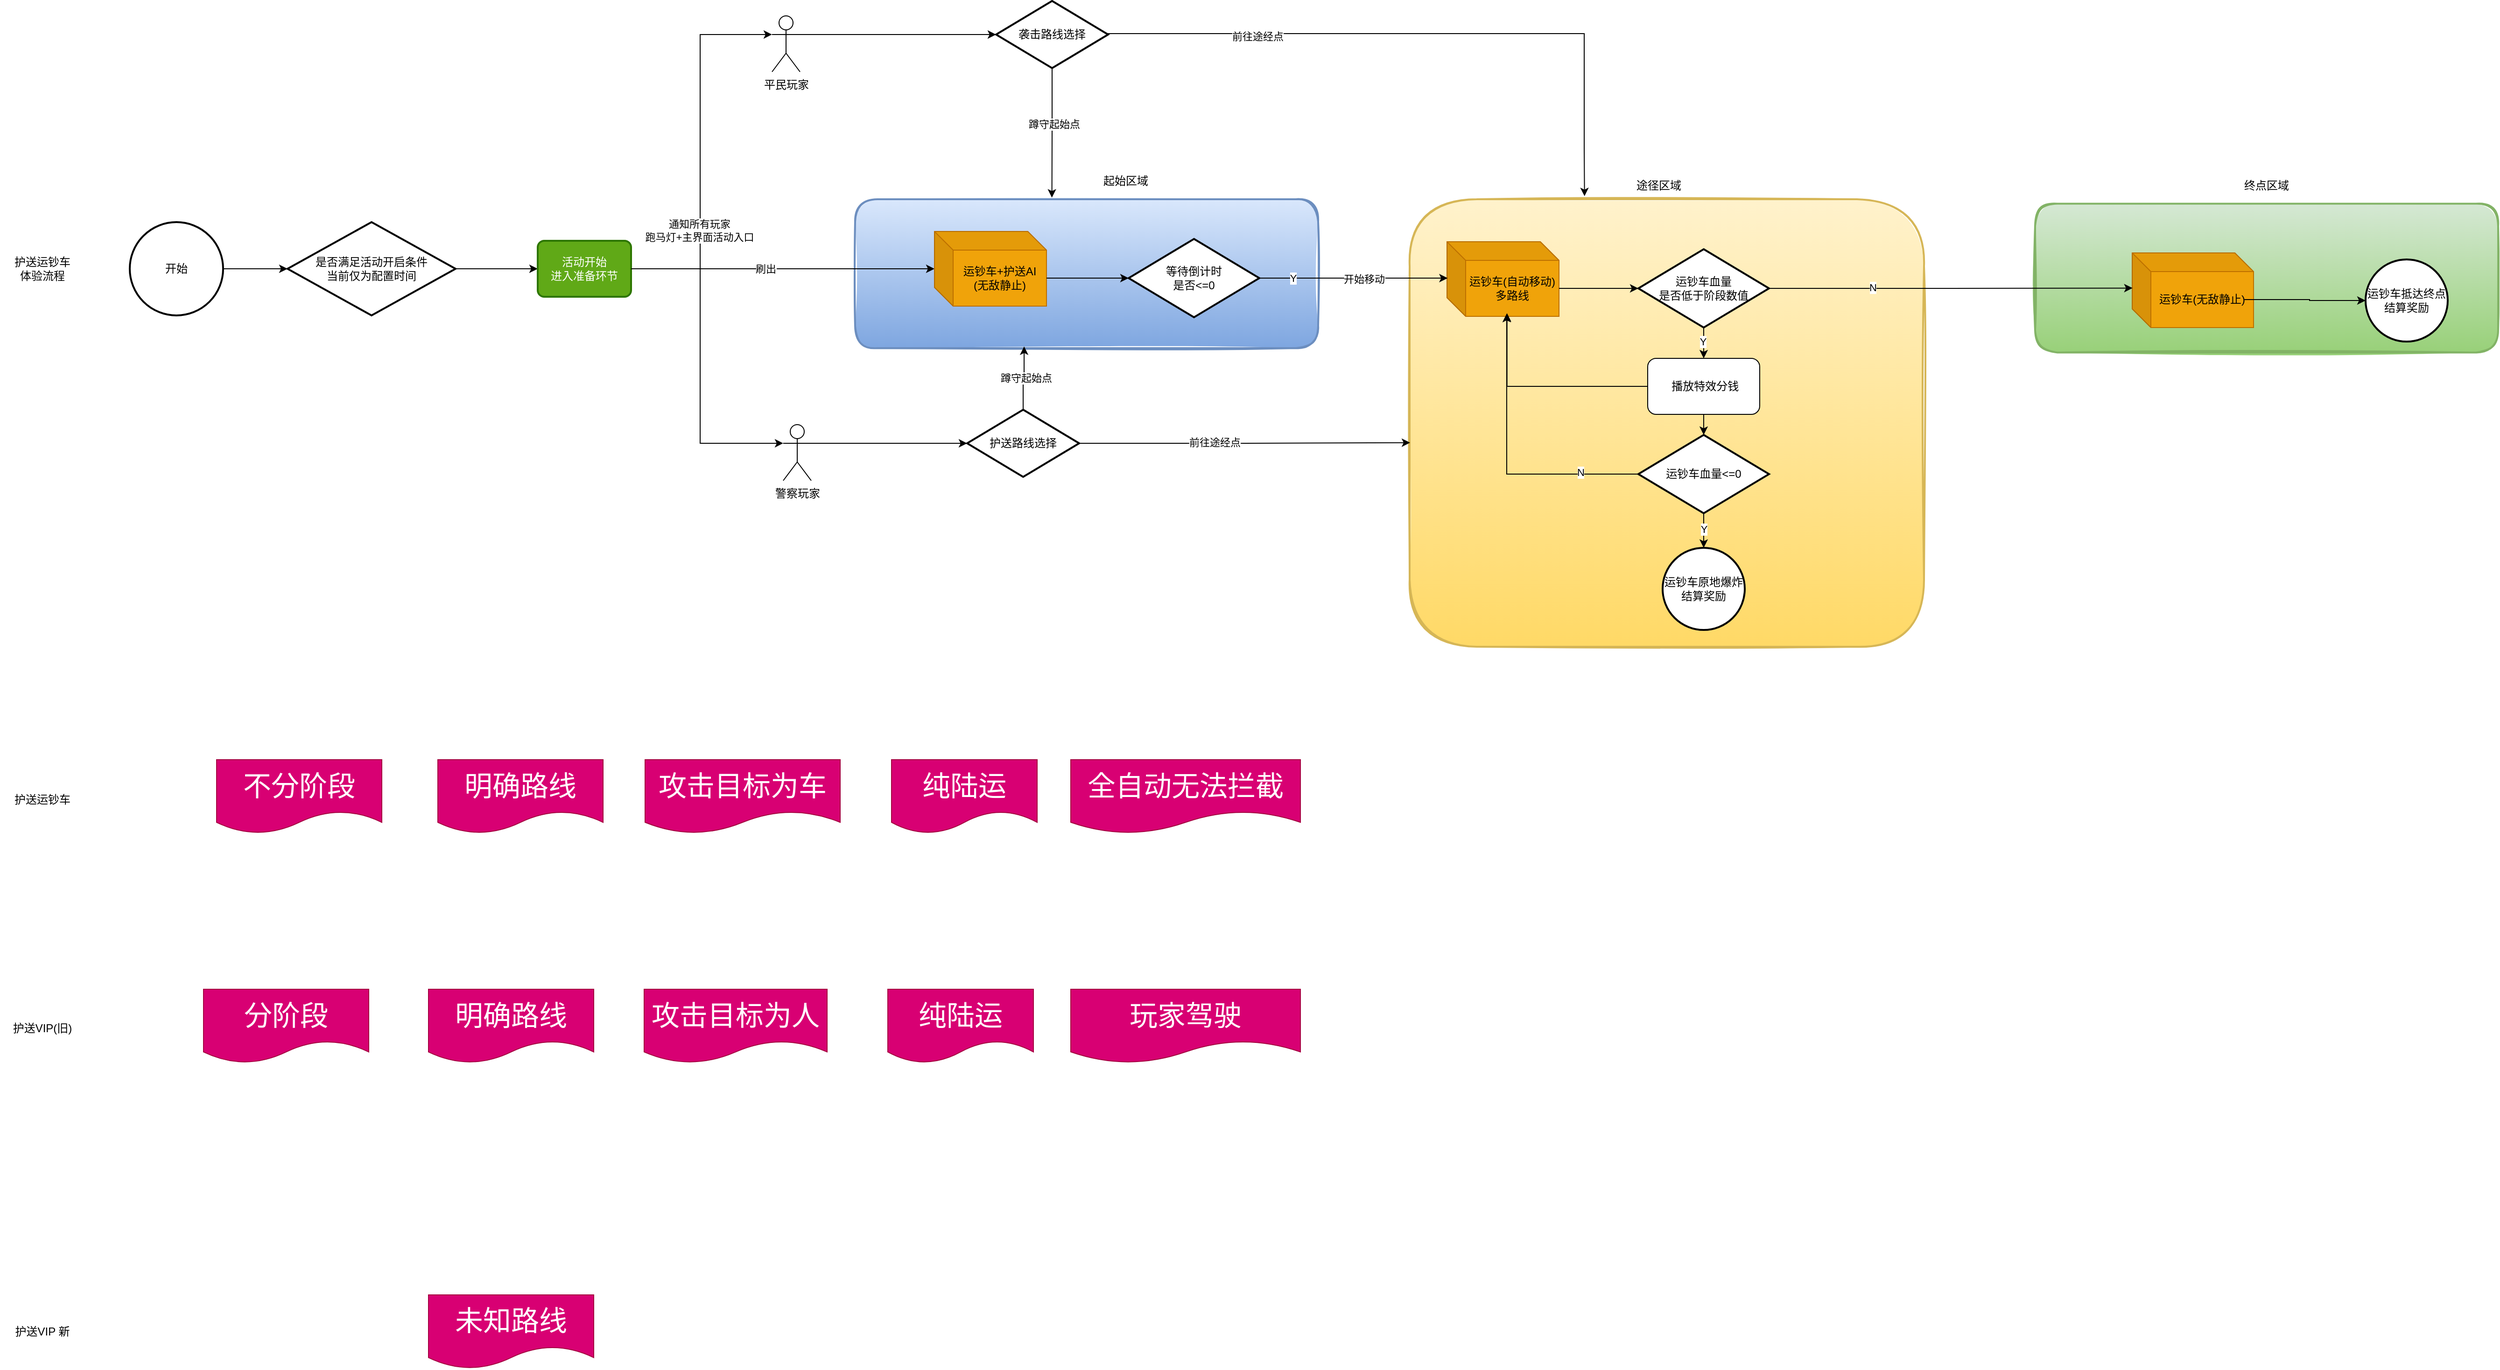 <mxfile version="26.2.12">
  <diagram name="第 1 页" id="ho7mqtrvVQJZ-yDvlpge">
    <mxGraphModel dx="3354" dy="1976" grid="0" gridSize="10" guides="1" tooltips="1" connect="1" arrows="1" fold="1" page="0" pageScale="1" pageWidth="827" pageHeight="1169" math="0" shadow="0">
      <root>
        <mxCell id="0" />
        <mxCell id="1" parent="0" />
        <mxCell id="s4P-E_aEvJXquywrjiAm-54" value="" style="rounded=1;whiteSpace=wrap;html=1;strokeWidth=2;fillWeight=4;hachureGap=8;hachureAngle=45;fillColor=#dae8fc;sketch=1;strokeColor=#6c8ebf;fillStyle=auto;gradientColor=#7ea6e0;" parent="1" vertex="1">
          <mxGeometry x="757" y="22.5" width="496" height="159.5" as="geometry" />
        </mxCell>
        <mxCell id="s4P-E_aEvJXquywrjiAm-1" value="护送运钞车&lt;div&gt;体验流程&lt;/div&gt;" style="text;html=1;align=center;verticalAlign=middle;whiteSpace=wrap;rounded=0;" parent="1" vertex="1">
          <mxGeometry x="-159" y="82" width="91" height="30" as="geometry" />
        </mxCell>
        <mxCell id="s4P-E_aEvJXquywrjiAm-2" value="护送VIP(旧)" style="text;html=1;align=center;verticalAlign=middle;whiteSpace=wrap;rounded=0;" parent="1" vertex="1">
          <mxGeometry x="-159" y="895.5" width="91" height="30" as="geometry" />
        </mxCell>
        <mxCell id="s4P-E_aEvJXquywrjiAm-7" style="edgeStyle=orthogonalEdgeStyle;rounded=0;orthogonalLoop=1;jettySize=auto;html=1;exitX=1;exitY=0.5;exitDx=0;exitDy=0;exitPerimeter=0;entryX=0;entryY=0.5;entryDx=0;entryDy=0;entryPerimeter=0;" parent="1" source="s4P-E_aEvJXquywrjiAm-3" target="s4P-E_aEvJXquywrjiAm-10" edge="1">
          <mxGeometry relative="1" as="geometry">
            <mxPoint x="165" y="97" as="targetPoint" />
          </mxGeometry>
        </mxCell>
        <mxCell id="s4P-E_aEvJXquywrjiAm-3" value="开始" style="strokeWidth=2;html=1;shape=mxgraph.flowchart.start_2;whiteSpace=wrap;" parent="1" vertex="1">
          <mxGeometry x="-20" y="47" width="100" height="100" as="geometry" />
        </mxCell>
        <mxCell id="s4P-E_aEvJXquywrjiAm-5" value="护送VIP 新" style="text;html=1;align=center;verticalAlign=middle;whiteSpace=wrap;rounded=0;" parent="1" vertex="1">
          <mxGeometry x="-159" y="1221" width="91" height="30" as="geometry" />
        </mxCell>
        <mxCell id="s4P-E_aEvJXquywrjiAm-8" value="警察玩家" style="shape=umlActor;verticalLabelPosition=bottom;verticalAlign=top;html=1;outlineConnect=0;" parent="1" vertex="1">
          <mxGeometry x="680" y="264" width="30" height="60" as="geometry" />
        </mxCell>
        <mxCell id="s4P-E_aEvJXquywrjiAm-9" value="平民玩家" style="shape=umlActor;verticalLabelPosition=bottom;verticalAlign=top;html=1;outlineConnect=0;" parent="1" vertex="1">
          <mxGeometry x="668" y="-174" width="30" height="60" as="geometry" />
        </mxCell>
        <mxCell id="s4P-E_aEvJXquywrjiAm-12" style="edgeStyle=orthogonalEdgeStyle;rounded=0;orthogonalLoop=1;jettySize=auto;html=1;exitX=1;exitY=0.5;exitDx=0;exitDy=0;exitPerimeter=0;entryX=0;entryY=0.5;entryDx=0;entryDy=0;" parent="1" source="s4P-E_aEvJXquywrjiAm-10" target="s4P-E_aEvJXquywrjiAm-11" edge="1">
          <mxGeometry relative="1" as="geometry" />
        </mxCell>
        <mxCell id="s4P-E_aEvJXquywrjiAm-10" value="是否满足活动开启条件&lt;div&gt;当前仅为配置时间&lt;/div&gt;" style="strokeWidth=2;html=1;shape=mxgraph.flowchart.decision;whiteSpace=wrap;" parent="1" vertex="1">
          <mxGeometry x="149" y="47" width="180" height="100" as="geometry" />
        </mxCell>
        <mxCell id="s4P-E_aEvJXquywrjiAm-14" style="edgeStyle=orthogonalEdgeStyle;rounded=0;orthogonalLoop=1;jettySize=auto;html=1;exitX=1;exitY=0.5;exitDx=0;exitDy=0;" parent="1" source="s4P-E_aEvJXquywrjiAm-11" target="s4P-E_aEvJXquywrjiAm-13" edge="1">
          <mxGeometry relative="1" as="geometry" />
        </mxCell>
        <mxCell id="s4P-E_aEvJXquywrjiAm-18" value="刷出" style="edgeLabel;html=1;align=center;verticalAlign=middle;resizable=0;points=[];" parent="s4P-E_aEvJXquywrjiAm-14" vertex="1" connectable="0">
          <mxGeometry x="0.479" y="1" relative="1" as="geometry">
            <mxPoint x="-97" y="1" as="offset" />
          </mxGeometry>
        </mxCell>
        <mxCell id="s4P-E_aEvJXquywrjiAm-11" value="活动开始&lt;div&gt;进入准备环节&lt;/div&gt;" style="rounded=1;whiteSpace=wrap;html=1;absoluteArcSize=1;arcSize=14;strokeWidth=2;fillColor=#60a917;strokeColor=#2D7600;fontColor=#ffffff;" parent="1" vertex="1">
          <mxGeometry x="417" y="67" width="100" height="60" as="geometry" />
        </mxCell>
        <mxCell id="s4P-E_aEvJXquywrjiAm-13" value="运钞车+护送AI&lt;div&gt;(无敌静止)&lt;/div&gt;" style="shape=cube;whiteSpace=wrap;html=1;boundedLbl=1;backgroundOutline=1;darkOpacity=0.05;darkOpacity2=0.1;fillColor=#f0a30a;fontColor=#000000;strokeColor=#BD7000;" parent="1" vertex="1">
          <mxGeometry x="842" y="57" width="120" height="80" as="geometry" />
        </mxCell>
        <mxCell id="s4P-E_aEvJXquywrjiAm-17" style="edgeStyle=orthogonalEdgeStyle;rounded=0;orthogonalLoop=1;jettySize=auto;html=1;exitX=1;exitY=0.5;exitDx=0;exitDy=0;entryX=0;entryY=0.333;entryDx=0;entryDy=0;entryPerimeter=0;" parent="1" source="s4P-E_aEvJXquywrjiAm-11" target="s4P-E_aEvJXquywrjiAm-8" edge="1">
          <mxGeometry relative="1" as="geometry">
            <Array as="points">
              <mxPoint x="591" y="97" />
              <mxPoint x="591" y="284" />
            </Array>
          </mxGeometry>
        </mxCell>
        <mxCell id="s4P-E_aEvJXquywrjiAm-19" style="edgeStyle=orthogonalEdgeStyle;rounded=0;orthogonalLoop=1;jettySize=auto;html=1;exitX=1;exitY=0.5;exitDx=0;exitDy=0;entryX=0;entryY=0.333;entryDx=0;entryDy=0;entryPerimeter=0;" parent="1" source="s4P-E_aEvJXquywrjiAm-11" target="s4P-E_aEvJXquywrjiAm-9" edge="1">
          <mxGeometry relative="1" as="geometry">
            <Array as="points">
              <mxPoint x="591" y="97" />
              <mxPoint x="591" y="-154" />
            </Array>
          </mxGeometry>
        </mxCell>
        <mxCell id="s4P-E_aEvJXquywrjiAm-20" value="通知所有玩家&lt;div&gt;跑马灯+主界面活动入口&lt;/div&gt;" style="edgeLabel;html=1;align=center;verticalAlign=middle;resizable=0;points=[];" parent="s4P-E_aEvJXquywrjiAm-19" vertex="1" connectable="0">
          <mxGeometry x="-0.428" y="1" relative="1" as="geometry">
            <mxPoint as="offset" />
          </mxGeometry>
        </mxCell>
        <mxCell id="s4P-E_aEvJXquywrjiAm-21" value="等待倒计时&lt;div&gt;是否&amp;lt;=0&lt;/div&gt;" style="strokeWidth=2;html=1;shape=mxgraph.flowchart.decision;whiteSpace=wrap;" parent="1" vertex="1">
          <mxGeometry x="1050" y="65" width="140" height="84" as="geometry" />
        </mxCell>
        <mxCell id="s4P-E_aEvJXquywrjiAm-22" style="edgeStyle=orthogonalEdgeStyle;rounded=0;orthogonalLoop=1;jettySize=auto;html=1;exitX=0;exitY=0;exitDx=120;exitDy=50;exitPerimeter=0;entryX=0;entryY=0.5;entryDx=0;entryDy=0;entryPerimeter=0;" parent="1" source="s4P-E_aEvJXquywrjiAm-13" target="s4P-E_aEvJXquywrjiAm-21" edge="1">
          <mxGeometry relative="1" as="geometry" />
        </mxCell>
        <mxCell id="s4P-E_aEvJXquywrjiAm-29" value="起始区域" style="text;html=1;align=center;verticalAlign=middle;whiteSpace=wrap;rounded=0;" parent="1" vertex="1">
          <mxGeometry x="1017" y="-12" width="60" height="30" as="geometry" />
        </mxCell>
        <mxCell id="s4P-E_aEvJXquywrjiAm-37" value="袭击路线选择" style="strokeWidth=2;html=1;shape=mxgraph.flowchart.decision;whiteSpace=wrap;" parent="1" vertex="1">
          <mxGeometry x="908" y="-190" width="120" height="72" as="geometry" />
        </mxCell>
        <mxCell id="s4P-E_aEvJXquywrjiAm-38" style="edgeStyle=orthogonalEdgeStyle;rounded=0;orthogonalLoop=1;jettySize=auto;html=1;exitX=1;exitY=0.333;exitDx=0;exitDy=0;exitPerimeter=0;entryX=0;entryY=0.5;entryDx=0;entryDy=0;entryPerimeter=0;" parent="1" source="s4P-E_aEvJXquywrjiAm-9" target="s4P-E_aEvJXquywrjiAm-37" edge="1">
          <mxGeometry relative="1" as="geometry" />
        </mxCell>
        <mxCell id="s4P-E_aEvJXquywrjiAm-55" value="" style="rounded=1;whiteSpace=wrap;html=1;strokeWidth=2;fillWeight=4;hachureGap=8;hachureAngle=45;fillColor=#fff2cc;sketch=1;strokeColor=#d6b656;fillStyle=auto;gradientColor=#ffd966;" parent="1" vertex="1">
          <mxGeometry x="1351" y="22.5" width="551" height="479.5" as="geometry" />
        </mxCell>
        <mxCell id="s4P-E_aEvJXquywrjiAm-57" style="edgeStyle=orthogonalEdgeStyle;rounded=0;orthogonalLoop=1;jettySize=auto;html=1;exitX=0.5;exitY=1;exitDx=0;exitDy=0;exitPerimeter=0;entryX=0.425;entryY=-0.011;entryDx=0;entryDy=0;entryPerimeter=0;" parent="1" source="s4P-E_aEvJXquywrjiAm-37" target="s4P-E_aEvJXquywrjiAm-54" edge="1">
          <mxGeometry relative="1" as="geometry" />
        </mxCell>
        <mxCell id="s4P-E_aEvJXquywrjiAm-58" value="蹲守起始点" style="edgeLabel;html=1;align=center;verticalAlign=middle;resizable=0;points=[];" parent="s4P-E_aEvJXquywrjiAm-57" vertex="1" connectable="0">
          <mxGeometry x="-0.145" y="2" relative="1" as="geometry">
            <mxPoint as="offset" />
          </mxGeometry>
        </mxCell>
        <mxCell id="s4P-E_aEvJXquywrjiAm-59" style="edgeStyle=orthogonalEdgeStyle;rounded=0;orthogonalLoop=1;jettySize=auto;html=1;exitX=1;exitY=0.5;exitDx=0;exitDy=0;exitPerimeter=0;entryX=0.34;entryY=-0.007;entryDx=0;entryDy=0;entryPerimeter=0;" parent="1" source="s4P-E_aEvJXquywrjiAm-37" target="s4P-E_aEvJXquywrjiAm-55" edge="1">
          <mxGeometry relative="1" as="geometry">
            <mxPoint x="1557" y="-32" as="targetPoint" />
            <Array as="points">
              <mxPoint x="1028" y="-155" />
              <mxPoint x="1538" y="-155" />
              <mxPoint x="1538" y="-32" />
              <mxPoint x="1538" y="-32" />
            </Array>
          </mxGeometry>
        </mxCell>
        <mxCell id="s4P-E_aEvJXquywrjiAm-60" value="前往途经点" style="edgeLabel;html=1;align=center;verticalAlign=middle;resizable=0;points=[];" parent="s4P-E_aEvJXquywrjiAm-59" vertex="1" connectable="0">
          <mxGeometry x="-0.531" y="-3" relative="1" as="geometry">
            <mxPoint as="offset" />
          </mxGeometry>
        </mxCell>
        <mxCell id="s4P-E_aEvJXquywrjiAm-61" value="途径区域" style="text;html=1;align=center;verticalAlign=middle;whiteSpace=wrap;rounded=0;" parent="1" vertex="1">
          <mxGeometry x="1588" y="-7.5" width="60" height="30" as="geometry" />
        </mxCell>
        <mxCell id="s4P-E_aEvJXquywrjiAm-63" value="运钞车(自动移动)&lt;div&gt;多路线&lt;/div&gt;" style="shape=cube;whiteSpace=wrap;html=1;boundedLbl=1;backgroundOutline=1;darkOpacity=0.05;darkOpacity2=0.1;fillColor=#f0a30a;fontColor=#000000;strokeColor=#BD7000;" parent="1" vertex="1">
          <mxGeometry x="1391" y="68" width="120" height="80" as="geometry" />
        </mxCell>
        <mxCell id="cY9s3i5ZGBaOPXkzrkN2-1" value="" style="rounded=1;whiteSpace=wrap;html=1;strokeWidth=2;fillWeight=4;hachureGap=8;hachureAngle=45;fillColor=#d5e8d4;sketch=1;strokeColor=#82b366;fillStyle=auto;gradientColor=#97d077;" parent="1" vertex="1">
          <mxGeometry x="2021" y="27.25" width="496" height="159.5" as="geometry" />
        </mxCell>
        <mxCell id="cY9s3i5ZGBaOPXkzrkN2-2" value="终点区域" style="text;html=1;align=center;verticalAlign=middle;whiteSpace=wrap;rounded=0;" parent="1" vertex="1">
          <mxGeometry x="2239" y="-7.5" width="60" height="30" as="geometry" />
        </mxCell>
        <mxCell id="cY9s3i5ZGBaOPXkzrkN2-3" value="运钞车(无敌静止)" style="shape=cube;whiteSpace=wrap;html=1;boundedLbl=1;backgroundOutline=1;darkOpacity=0.05;darkOpacity2=0.1;fillColor=#f0a30a;fontColor=#000000;strokeColor=#BD7000;" parent="1" vertex="1">
          <mxGeometry x="2125" y="80" width="130" height="80" as="geometry" />
        </mxCell>
        <mxCell id="cY9s3i5ZGBaOPXkzrkN2-6" value="护送路线选择" style="strokeWidth=2;html=1;shape=mxgraph.flowchart.decision;whiteSpace=wrap;" parent="1" vertex="1">
          <mxGeometry x="877" y="248" width="120" height="72" as="geometry" />
        </mxCell>
        <mxCell id="cY9s3i5ZGBaOPXkzrkN2-8" style="edgeStyle=orthogonalEdgeStyle;rounded=0;orthogonalLoop=1;jettySize=auto;html=1;exitX=1;exitY=0.333;exitDx=0;exitDy=0;exitPerimeter=0;entryX=0;entryY=0.5;entryDx=0;entryDy=0;entryPerimeter=0;" parent="1" source="s4P-E_aEvJXquywrjiAm-8" target="cY9s3i5ZGBaOPXkzrkN2-6" edge="1">
          <mxGeometry relative="1" as="geometry" />
        </mxCell>
        <mxCell id="cY9s3i5ZGBaOPXkzrkN2-9" style="edgeStyle=orthogonalEdgeStyle;rounded=0;orthogonalLoop=1;jettySize=auto;html=1;exitX=0.5;exitY=0;exitDx=0;exitDy=0;exitPerimeter=0;entryX=0.365;entryY=0.989;entryDx=0;entryDy=0;entryPerimeter=0;" parent="1" source="cY9s3i5ZGBaOPXkzrkN2-6" target="s4P-E_aEvJXquywrjiAm-54" edge="1">
          <mxGeometry relative="1" as="geometry" />
        </mxCell>
        <mxCell id="cY9s3i5ZGBaOPXkzrkN2-10" value="蹲守起始点" style="edgeLabel;html=1;align=center;verticalAlign=middle;resizable=0;points=[];" parent="cY9s3i5ZGBaOPXkzrkN2-9" vertex="1" connectable="0">
          <mxGeometry x="0.037" y="-2" relative="1" as="geometry">
            <mxPoint as="offset" />
          </mxGeometry>
        </mxCell>
        <mxCell id="cY9s3i5ZGBaOPXkzrkN2-13" value="" style="edgeStyle=orthogonalEdgeStyle;rounded=0;orthogonalLoop=1;jettySize=auto;html=1;exitX=1;exitY=0.5;exitDx=0;exitDy=0;exitPerimeter=0;entryX=0.006;entryY=0.488;entryDx=0;entryDy=0;entryPerimeter=0;" parent="1" source="s4P-E_aEvJXquywrjiAm-21" target="s4P-E_aEvJXquywrjiAm-63" edge="1">
          <mxGeometry relative="1" as="geometry">
            <mxPoint x="1190" y="107" as="sourcePoint" />
            <mxPoint x="1741" y="107" as="targetPoint" />
          </mxGeometry>
        </mxCell>
        <mxCell id="cY9s3i5ZGBaOPXkzrkN2-14" value="开始移动" style="edgeLabel;html=1;align=center;verticalAlign=middle;resizable=0;points=[];" parent="cY9s3i5ZGBaOPXkzrkN2-13" vertex="1" connectable="0">
          <mxGeometry x="-0.371" y="-1" relative="1" as="geometry">
            <mxPoint x="48" as="offset" />
          </mxGeometry>
        </mxCell>
        <mxCell id="cY9s3i5ZGBaOPXkzrkN2-15" value="Y" style="edgeLabel;html=1;align=center;verticalAlign=middle;resizable=0;points=[];" parent="cY9s3i5ZGBaOPXkzrkN2-13" vertex="1" connectable="0">
          <mxGeometry x="-0.713" y="-2" relative="1" as="geometry">
            <mxPoint x="7" y="-2" as="offset" />
          </mxGeometry>
        </mxCell>
        <mxCell id="cY9s3i5ZGBaOPXkzrkN2-12" value="运钞车血量&lt;div&gt;是否低于阶段数值&lt;/div&gt;" style="strokeWidth=2;html=1;shape=mxgraph.flowchart.decision;whiteSpace=wrap;" parent="1" vertex="1">
          <mxGeometry x="1596" y="76" width="140" height="84" as="geometry" />
        </mxCell>
        <mxCell id="cY9s3i5ZGBaOPXkzrkN2-16" style="edgeStyle=orthogonalEdgeStyle;rounded=0;orthogonalLoop=1;jettySize=auto;html=1;exitX=0;exitY=0;exitDx=120;exitDy=50;exitPerimeter=0;entryX=0;entryY=0.5;entryDx=0;entryDy=0;entryPerimeter=0;" parent="1" source="s4P-E_aEvJXquywrjiAm-63" target="cY9s3i5ZGBaOPXkzrkN2-12" edge="1">
          <mxGeometry relative="1" as="geometry" />
        </mxCell>
        <mxCell id="cY9s3i5ZGBaOPXkzrkN2-17" style="edgeStyle=orthogonalEdgeStyle;rounded=0;orthogonalLoop=1;jettySize=auto;html=1;exitX=1;exitY=0.5;exitDx=0;exitDy=0;exitPerimeter=0;entryX=0.003;entryY=0.471;entryDx=0;entryDy=0;entryPerimeter=0;" parent="1" source="cY9s3i5ZGBaOPXkzrkN2-12" target="cY9s3i5ZGBaOPXkzrkN2-3" edge="1">
          <mxGeometry relative="1" as="geometry" />
        </mxCell>
        <mxCell id="cY9s3i5ZGBaOPXkzrkN2-18" value="N" style="edgeLabel;html=1;align=center;verticalAlign=middle;resizable=0;points=[];" parent="cY9s3i5ZGBaOPXkzrkN2-17" vertex="1" connectable="0">
          <mxGeometry x="-0.43" y="1" relative="1" as="geometry">
            <mxPoint as="offset" />
          </mxGeometry>
        </mxCell>
        <mxCell id="cY9s3i5ZGBaOPXkzrkN2-20" style="edgeStyle=orthogonalEdgeStyle;rounded=0;orthogonalLoop=1;jettySize=auto;html=1;exitX=0.5;exitY=1;exitDx=0;exitDy=0;exitPerimeter=0;entryX=0.5;entryY=0;entryDx=0;entryDy=0;" parent="1" source="cY9s3i5ZGBaOPXkzrkN2-12" target="cY9s3i5ZGBaOPXkzrkN2-21" edge="1">
          <mxGeometry relative="1" as="geometry">
            <mxPoint x="1782.0" y="262" as="targetPoint" />
          </mxGeometry>
        </mxCell>
        <mxCell id="cY9s3i5ZGBaOPXkzrkN2-29" value="Y" style="edgeLabel;html=1;align=center;verticalAlign=middle;resizable=0;points=[];" parent="cY9s3i5ZGBaOPXkzrkN2-20" vertex="1" connectable="0">
          <mxGeometry x="-0.116" y="-1" relative="1" as="geometry">
            <mxPoint as="offset" />
          </mxGeometry>
        </mxCell>
        <mxCell id="cY9s3i5ZGBaOPXkzrkN2-21" value="&amp;nbsp;播放特效分钱" style="rounded=1;whiteSpace=wrap;html=1;" parent="1" vertex="1">
          <mxGeometry x="1606" y="193" width="120" height="60" as="geometry" />
        </mxCell>
        <mxCell id="cY9s3i5ZGBaOPXkzrkN2-23" value="运钞车血量&amp;lt;=0" style="strokeWidth=2;html=1;shape=mxgraph.flowchart.decision;whiteSpace=wrap;" parent="1" vertex="1">
          <mxGeometry x="1596" y="275" width="140" height="84" as="geometry" />
        </mxCell>
        <mxCell id="cY9s3i5ZGBaOPXkzrkN2-24" style="edgeStyle=orthogonalEdgeStyle;rounded=0;orthogonalLoop=1;jettySize=auto;html=1;exitX=0.5;exitY=1;exitDx=0;exitDy=0;entryX=0.5;entryY=0;entryDx=0;entryDy=0;entryPerimeter=0;" parent="1" source="cY9s3i5ZGBaOPXkzrkN2-21" target="cY9s3i5ZGBaOPXkzrkN2-23" edge="1">
          <mxGeometry relative="1" as="geometry" />
        </mxCell>
        <mxCell id="cY9s3i5ZGBaOPXkzrkN2-25" value="运钞车原地爆炸&lt;div&gt;结算奖励&lt;/div&gt;" style="strokeWidth=2;html=1;shape=mxgraph.flowchart.start_2;whiteSpace=wrap;" parent="1" vertex="1">
          <mxGeometry x="1622" y="396" width="88" height="88" as="geometry" />
        </mxCell>
        <mxCell id="cY9s3i5ZGBaOPXkzrkN2-26" style="edgeStyle=orthogonalEdgeStyle;rounded=0;orthogonalLoop=1;jettySize=auto;html=1;exitX=0.5;exitY=1;exitDx=0;exitDy=0;exitPerimeter=0;entryX=0.5;entryY=0;entryDx=0;entryDy=0;entryPerimeter=0;" parent="1" source="cY9s3i5ZGBaOPXkzrkN2-23" target="cY9s3i5ZGBaOPXkzrkN2-25" edge="1">
          <mxGeometry relative="1" as="geometry" />
        </mxCell>
        <mxCell id="cY9s3i5ZGBaOPXkzrkN2-30" value="Y" style="edgeLabel;html=1;align=center;verticalAlign=middle;resizable=0;points=[];" parent="cY9s3i5ZGBaOPXkzrkN2-26" vertex="1" connectable="0">
          <mxGeometry x="-0.101" relative="1" as="geometry">
            <mxPoint as="offset" />
          </mxGeometry>
        </mxCell>
        <mxCell id="cY9s3i5ZGBaOPXkzrkN2-27" style="edgeStyle=orthogonalEdgeStyle;rounded=0;orthogonalLoop=1;jettySize=auto;html=1;exitX=1;exitY=0.5;exitDx=0;exitDy=0;exitPerimeter=0;entryX=0.001;entryY=0.544;entryDx=0;entryDy=0;entryPerimeter=0;" parent="1" source="cY9s3i5ZGBaOPXkzrkN2-6" target="s4P-E_aEvJXquywrjiAm-55" edge="1">
          <mxGeometry relative="1" as="geometry" />
        </mxCell>
        <mxCell id="cY9s3i5ZGBaOPXkzrkN2-28" value="前往途经点" style="edgeLabel;html=1;align=center;verticalAlign=middle;resizable=0;points=[];" parent="cY9s3i5ZGBaOPXkzrkN2-27" vertex="1" connectable="0">
          <mxGeometry x="-0.184" y="1" relative="1" as="geometry">
            <mxPoint as="offset" />
          </mxGeometry>
        </mxCell>
        <mxCell id="cY9s3i5ZGBaOPXkzrkN2-31" style="edgeStyle=orthogonalEdgeStyle;rounded=0;orthogonalLoop=1;jettySize=auto;html=1;exitX=0;exitY=0.5;exitDx=0;exitDy=0;exitPerimeter=0;entryX=0.533;entryY=0.966;entryDx=0;entryDy=0;entryPerimeter=0;" parent="1" source="cY9s3i5ZGBaOPXkzrkN2-23" target="s4P-E_aEvJXquywrjiAm-63" edge="1">
          <mxGeometry relative="1" as="geometry" />
        </mxCell>
        <mxCell id="cY9s3i5ZGBaOPXkzrkN2-34" value="N" style="edgeLabel;html=1;align=center;verticalAlign=middle;resizable=0;points=[];" parent="cY9s3i5ZGBaOPXkzrkN2-31" vertex="1" connectable="0">
          <mxGeometry x="-0.6" y="-2" relative="1" as="geometry">
            <mxPoint as="offset" />
          </mxGeometry>
        </mxCell>
        <mxCell id="cY9s3i5ZGBaOPXkzrkN2-33" style="edgeStyle=orthogonalEdgeStyle;rounded=0;orthogonalLoop=1;jettySize=auto;html=1;exitX=0;exitY=0.5;exitDx=0;exitDy=0;entryX=0.536;entryY=0.958;entryDx=0;entryDy=0;entryPerimeter=0;" parent="1" source="cY9s3i5ZGBaOPXkzrkN2-21" target="s4P-E_aEvJXquywrjiAm-63" edge="1">
          <mxGeometry relative="1" as="geometry" />
        </mxCell>
        <mxCell id="cY9s3i5ZGBaOPXkzrkN2-35" value="运钞车抵达终点&lt;div&gt;结算奖励&lt;/div&gt;" style="strokeWidth=2;html=1;shape=mxgraph.flowchart.start_2;whiteSpace=wrap;" parent="1" vertex="1">
          <mxGeometry x="2375" y="87" width="88" height="88" as="geometry" />
        </mxCell>
        <mxCell id="cY9s3i5ZGBaOPXkzrkN2-36" style="edgeStyle=orthogonalEdgeStyle;rounded=0;orthogonalLoop=1;jettySize=auto;html=1;exitX=0;exitY=0;exitDx=120;exitDy=50;exitPerimeter=0;entryX=0;entryY=0.5;entryDx=0;entryDy=0;entryPerimeter=0;" parent="1" source="cY9s3i5ZGBaOPXkzrkN2-3" target="cY9s3i5ZGBaOPXkzrkN2-35" edge="1">
          <mxGeometry relative="1" as="geometry" />
        </mxCell>
        <mxCell id="cY9s3i5ZGBaOPXkzrkN2-39" value="纯陆运" style="shape=document;whiteSpace=wrap;html=1;boundedLbl=1;fillColor=#d80073;strokeColor=#A50040;fontColor=#ffffff;fontSize=30;" parent="1" vertex="1">
          <mxGeometry x="796" y="623" width="156" height="79" as="geometry" />
        </mxCell>
        <mxCell id="cY9s3i5ZGBaOPXkzrkN2-40" value="全自动无法拦截" style="shape=document;whiteSpace=wrap;html=1;boundedLbl=1;fillColor=#d80073;strokeColor=#A50040;fontColor=#ffffff;fontSize=30;" parent="1" vertex="1">
          <mxGeometry x="988" y="623" width="246" height="79" as="geometry" />
        </mxCell>
        <mxCell id="cY9s3i5ZGBaOPXkzrkN2-41" value="攻击目标为车" style="shape=document;whiteSpace=wrap;html=1;boundedLbl=1;fillColor=#d80073;strokeColor=#A50040;fontColor=#ffffff;fontSize=30;" parent="1" vertex="1">
          <mxGeometry x="532" y="623" width="209" height="79" as="geometry" />
        </mxCell>
        <mxCell id="cY9s3i5ZGBaOPXkzrkN2-42" value="不分阶段" style="shape=document;whiteSpace=wrap;html=1;boundedLbl=1;fillColor=#d80073;strokeColor=#A50040;fontColor=#ffffff;fontSize=30;" parent="1" vertex="1">
          <mxGeometry x="73" y="623" width="177" height="79" as="geometry" />
        </mxCell>
        <mxCell id="cY9s3i5ZGBaOPXkzrkN2-43" value="明确路线" style="shape=document;whiteSpace=wrap;html=1;boundedLbl=1;fillColor=#d80073;strokeColor=#A50040;fontColor=#ffffff;fontSize=30;" parent="1" vertex="1">
          <mxGeometry x="310" y="623" width="177" height="79" as="geometry" />
        </mxCell>
        <mxCell id="cY9s3i5ZGBaOPXkzrkN2-44" value="分阶段" style="shape=document;whiteSpace=wrap;html=1;boundedLbl=1;fillColor=#d80073;strokeColor=#A50040;fontColor=#ffffff;fontSize=30;" parent="1" vertex="1">
          <mxGeometry x="59" y="869" width="177" height="79" as="geometry" />
        </mxCell>
        <mxCell id="cY9s3i5ZGBaOPXkzrkN2-45" value="明确路线" style="shape=document;whiteSpace=wrap;html=1;boundedLbl=1;fillColor=#d80073;strokeColor=#A50040;fontColor=#ffffff;fontSize=30;" parent="1" vertex="1">
          <mxGeometry x="300" y="869" width="177" height="79" as="geometry" />
        </mxCell>
        <mxCell id="cY9s3i5ZGBaOPXkzrkN2-46" value="攻击目标为人" style="shape=document;whiteSpace=wrap;html=1;boundedLbl=1;fillColor=#d80073;strokeColor=#A50040;fontColor=#ffffff;fontSize=30;" parent="1" vertex="1">
          <mxGeometry x="531" y="869" width="196" height="79" as="geometry" />
        </mxCell>
        <mxCell id="cY9s3i5ZGBaOPXkzrkN2-47" value="纯陆运" style="shape=document;whiteSpace=wrap;html=1;boundedLbl=1;fillColor=#d80073;strokeColor=#A50040;fontColor=#ffffff;fontSize=30;" parent="1" vertex="1">
          <mxGeometry x="792" y="869" width="156" height="79" as="geometry" />
        </mxCell>
        <mxCell id="cY9s3i5ZGBaOPXkzrkN2-48" value="玩家驾驶" style="shape=document;whiteSpace=wrap;html=1;boundedLbl=1;fillColor=#d80073;strokeColor=#A50040;fontColor=#ffffff;fontSize=30;" parent="1" vertex="1">
          <mxGeometry x="988" y="869" width="246" height="79" as="geometry" />
        </mxCell>
        <mxCell id="vtqpUFSVaGis30B-0d2L-2" value="护送运钞车" style="text;html=1;align=center;verticalAlign=middle;whiteSpace=wrap;rounded=0;" vertex="1" parent="1">
          <mxGeometry x="-159" y="651" width="91" height="30" as="geometry" />
        </mxCell>
        <mxCell id="vtqpUFSVaGis30B-0d2L-3" value="未知路线" style="shape=document;whiteSpace=wrap;html=1;boundedLbl=1;fillColor=#d80073;strokeColor=#A50040;fontColor=#ffffff;fontSize=30;" vertex="1" parent="1">
          <mxGeometry x="300" y="1196.5" width="177" height="79" as="geometry" />
        </mxCell>
      </root>
    </mxGraphModel>
  </diagram>
</mxfile>
